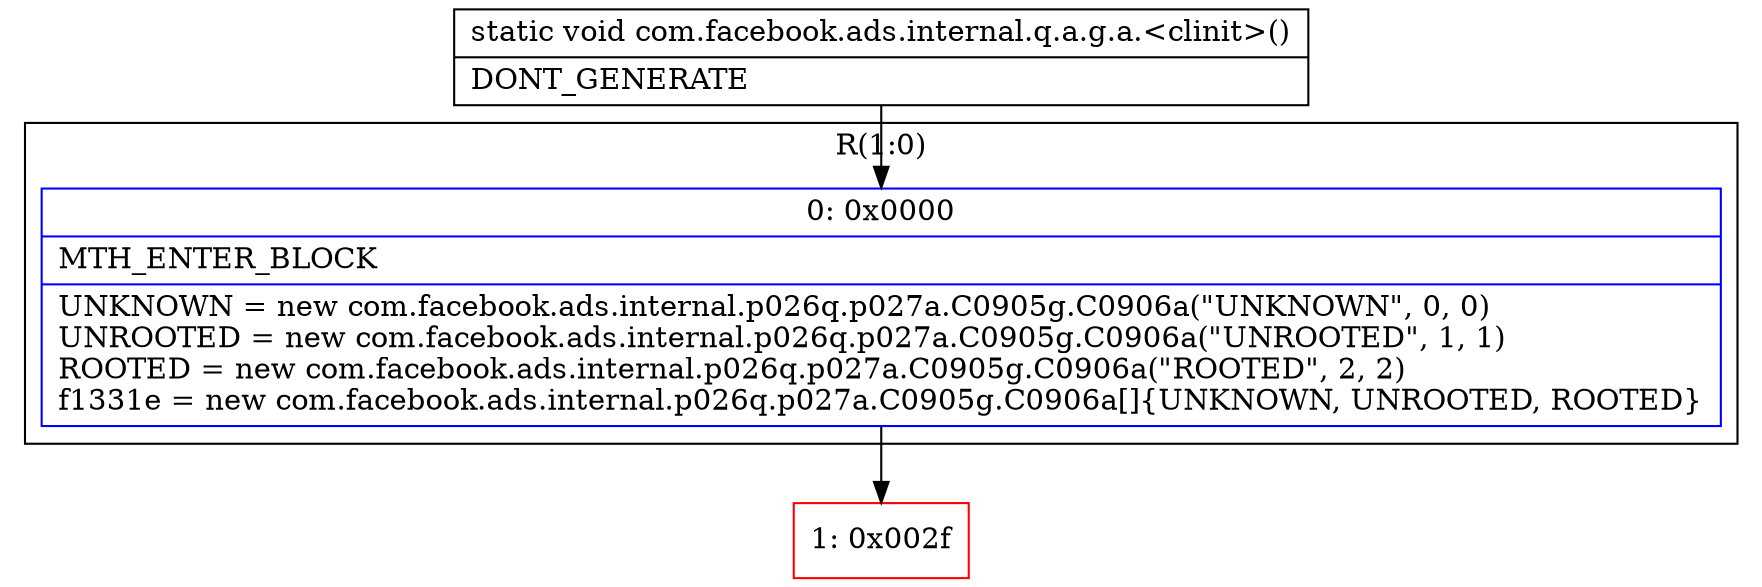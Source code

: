 digraph "CFG forcom.facebook.ads.internal.q.a.g.a.\<clinit\>()V" {
subgraph cluster_Region_96445007 {
label = "R(1:0)";
node [shape=record,color=blue];
Node_0 [shape=record,label="{0\:\ 0x0000|MTH_ENTER_BLOCK\l|UNKNOWN = new com.facebook.ads.internal.p026q.p027a.C0905g.C0906a(\"UNKNOWN\", 0, 0)\lUNROOTED = new com.facebook.ads.internal.p026q.p027a.C0905g.C0906a(\"UNROOTED\", 1, 1)\lROOTED = new com.facebook.ads.internal.p026q.p027a.C0905g.C0906a(\"ROOTED\", 2, 2)\lf1331e = new com.facebook.ads.internal.p026q.p027a.C0905g.C0906a[]\{UNKNOWN, UNROOTED, ROOTED\}\l}"];
}
Node_1 [shape=record,color=red,label="{1\:\ 0x002f}"];
MethodNode[shape=record,label="{static void com.facebook.ads.internal.q.a.g.a.\<clinit\>()  | DONT_GENERATE\l}"];
MethodNode -> Node_0;
Node_0 -> Node_1;
}

